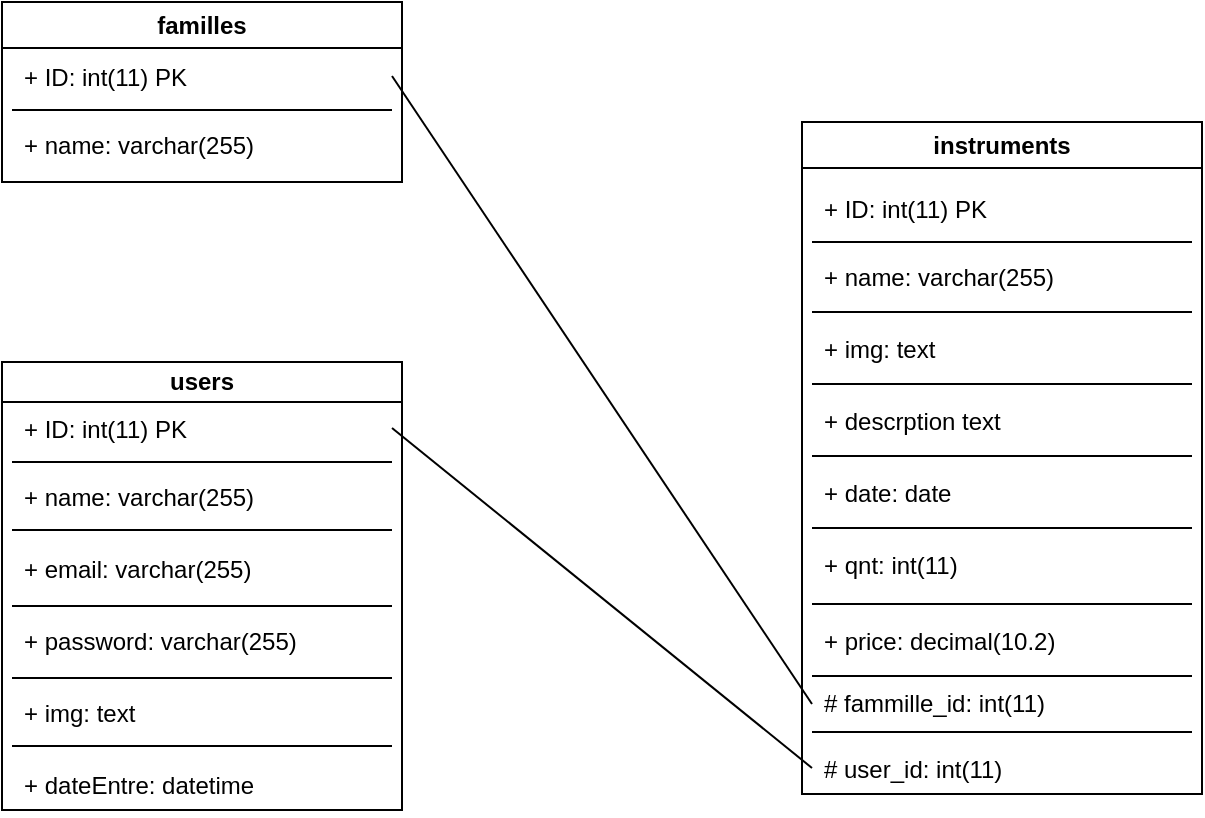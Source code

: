 <mxfile version="20.6.0" type="device"><diagram id="bSqGQV4l2vMMz4391zWX" name="Page-1"><mxGraphModel dx="1038" dy="579" grid="1" gridSize="10" guides="1" tooltips="1" connect="1" arrows="1" fold="1" page="1" pageScale="1" pageWidth="827" pageHeight="1169" math="0" shadow="0"><root><mxCell id="0"/><mxCell id="1" parent="0"/><mxCell id="irsimMk3an4a8yTuaci3-1" value="users" style="swimlane;whiteSpace=wrap;html=1;startSize=20;" vertex="1" parent="1"><mxGeometry x="90" y="400" width="200" height="224" as="geometry"/></mxCell><mxCell id="irsimMk3an4a8yTuaci3-6" value="+ ID: int(11) PK" style="text;strokeColor=none;fillColor=none;align=left;verticalAlign=top;spacingLeft=4;spacingRight=4;overflow=hidden;rotatable=0;points=[[0,0.5],[1,0.5]];portConstraint=eastwest;" vertex="1" parent="irsimMk3an4a8yTuaci3-1"><mxGeometry x="5" y="20" width="190" height="26" as="geometry"/></mxCell><mxCell id="irsimMk3an4a8yTuaci3-7" value="+ name: varchar(255)" style="text;strokeColor=none;fillColor=none;align=left;verticalAlign=top;spacingLeft=4;spacingRight=4;overflow=hidden;rotatable=0;points=[[0,0.5],[1,0.5]];portConstraint=eastwest;" vertex="1" parent="irsimMk3an4a8yTuaci3-1"><mxGeometry x="5" y="54" width="190" height="26" as="geometry"/></mxCell><mxCell id="irsimMk3an4a8yTuaci3-8" value="+ email: varchar(255)" style="text;strokeColor=none;fillColor=none;align=left;verticalAlign=top;spacingLeft=4;spacingRight=4;overflow=hidden;rotatable=0;points=[[0,0.5],[1,0.5]];portConstraint=eastwest;" vertex="1" parent="irsimMk3an4a8yTuaci3-1"><mxGeometry x="5" y="90" width="190" height="26" as="geometry"/></mxCell><mxCell id="irsimMk3an4a8yTuaci3-9" value="+ password: varchar(255)" style="text;strokeColor=none;fillColor=none;align=left;verticalAlign=top;spacingLeft=4;spacingRight=4;overflow=hidden;rotatable=0;points=[[0,0.5],[1,0.5]];portConstraint=eastwest;" vertex="1" parent="irsimMk3an4a8yTuaci3-1"><mxGeometry x="5" y="126" width="190" height="26" as="geometry"/></mxCell><mxCell id="irsimMk3an4a8yTuaci3-10" value="+ img: text" style="text;strokeColor=none;fillColor=none;align=left;verticalAlign=top;spacingLeft=4;spacingRight=4;overflow=hidden;rotatable=0;points=[[0,0.5],[1,0.5]];portConstraint=eastwest;" vertex="1" parent="irsimMk3an4a8yTuaci3-1"><mxGeometry x="5" y="162" width="190" height="26" as="geometry"/></mxCell><mxCell id="irsimMk3an4a8yTuaci3-11" value="+ dateEntre: datetime" style="text;strokeColor=none;fillColor=none;align=left;verticalAlign=top;spacingLeft=4;spacingRight=4;overflow=hidden;rotatable=0;points=[[0,0.5],[1,0.5]];portConstraint=eastwest;" vertex="1" parent="irsimMk3an4a8yTuaci3-1"><mxGeometry x="5" y="198" width="190" height="26" as="geometry"/></mxCell><mxCell id="irsimMk3an4a8yTuaci3-13" value="" style="line;strokeWidth=1;fillColor=none;align=left;verticalAlign=middle;spacingTop=-1;spacingLeft=3;spacingRight=3;rotatable=0;labelPosition=right;points=[];portConstraint=eastwest;strokeColor=inherit;" vertex="1" parent="irsimMk3an4a8yTuaci3-1"><mxGeometry x="5" y="46" width="190" height="8" as="geometry"/></mxCell><mxCell id="irsimMk3an4a8yTuaci3-14" value="" style="line;strokeWidth=1;fillColor=none;align=left;verticalAlign=middle;spacingTop=-1;spacingLeft=3;spacingRight=3;rotatable=0;labelPosition=right;points=[];portConstraint=eastwest;strokeColor=inherit;" vertex="1" parent="irsimMk3an4a8yTuaci3-1"><mxGeometry x="5" y="80" width="190" height="8" as="geometry"/></mxCell><mxCell id="irsimMk3an4a8yTuaci3-15" value="" style="line;strokeWidth=1;fillColor=none;align=left;verticalAlign=middle;spacingTop=-1;spacingLeft=3;spacingRight=3;rotatable=0;labelPosition=right;points=[];portConstraint=eastwest;strokeColor=inherit;" vertex="1" parent="irsimMk3an4a8yTuaci3-1"><mxGeometry x="5" y="118" width="190" height="8" as="geometry"/></mxCell><mxCell id="irsimMk3an4a8yTuaci3-16" value="" style="line;strokeWidth=1;fillColor=none;align=left;verticalAlign=middle;spacingTop=-1;spacingLeft=3;spacingRight=3;rotatable=0;labelPosition=right;points=[];portConstraint=eastwest;strokeColor=inherit;" vertex="1" parent="irsimMk3an4a8yTuaci3-1"><mxGeometry x="5" y="154" width="190" height="8" as="geometry"/></mxCell><mxCell id="irsimMk3an4a8yTuaci3-17" value="" style="line;strokeWidth=1;fillColor=none;align=left;verticalAlign=middle;spacingTop=-1;spacingLeft=3;spacingRight=3;rotatable=0;labelPosition=right;points=[];portConstraint=eastwest;strokeColor=inherit;" vertex="1" parent="irsimMk3an4a8yTuaci3-1"><mxGeometry x="5" y="188" width="190" height="8" as="geometry"/></mxCell><mxCell id="irsimMk3an4a8yTuaci3-2" value="familles" style="swimlane;whiteSpace=wrap;html=1;" vertex="1" parent="1"><mxGeometry x="90" y="220" width="200" height="90" as="geometry"/></mxCell><mxCell id="irsimMk3an4a8yTuaci3-18" value="" style="line;strokeWidth=1;fillColor=none;align=left;verticalAlign=middle;spacingTop=-1;spacingLeft=3;spacingRight=3;rotatable=0;labelPosition=right;points=[];portConstraint=eastwest;strokeColor=inherit;" vertex="1" parent="irsimMk3an4a8yTuaci3-2"><mxGeometry x="5" y="50" width="190" height="8" as="geometry"/></mxCell><mxCell id="irsimMk3an4a8yTuaci3-37" value="+ ID: int(11) PK" style="text;strokeColor=none;fillColor=none;align=left;verticalAlign=top;spacingLeft=4;spacingRight=4;overflow=hidden;rotatable=0;points=[[0,0.5],[1,0.5]];portConstraint=eastwest;" vertex="1" parent="irsimMk3an4a8yTuaci3-2"><mxGeometry x="5" y="24" width="190" height="26" as="geometry"/></mxCell><mxCell id="irsimMk3an4a8yTuaci3-42" value="+ name: varchar(255)" style="text;strokeColor=none;fillColor=none;align=left;verticalAlign=top;spacingLeft=4;spacingRight=4;overflow=hidden;rotatable=0;points=[[0,0.5],[1,0.5]];portConstraint=eastwest;" vertex="1" parent="irsimMk3an4a8yTuaci3-2"><mxGeometry x="5" y="58" width="190" height="26" as="geometry"/></mxCell><mxCell id="irsimMk3an4a8yTuaci3-3" value="instruments" style="swimlane;whiteSpace=wrap;html=1;" vertex="1" parent="1"><mxGeometry x="490" y="280" width="200" height="336" as="geometry"/></mxCell><mxCell id="irsimMk3an4a8yTuaci3-24" value="+ ID: int(11) PK" style="text;strokeColor=none;fillColor=none;align=left;verticalAlign=top;spacingLeft=4;spacingRight=4;overflow=hidden;rotatable=0;points=[[0,0.5],[1,0.5]];portConstraint=eastwest;" vertex="1" parent="irsimMk3an4a8yTuaci3-3"><mxGeometry x="5" y="30" width="190" height="26" as="geometry"/></mxCell><mxCell id="irsimMk3an4a8yTuaci3-25" value="" style="line;strokeWidth=1;fillColor=none;align=left;verticalAlign=middle;spacingTop=-1;spacingLeft=3;spacingRight=3;rotatable=0;labelPosition=right;points=[];portConstraint=eastwest;strokeColor=inherit;" vertex="1" parent="irsimMk3an4a8yTuaci3-3"><mxGeometry x="5" y="56" width="190" height="8" as="geometry"/></mxCell><mxCell id="irsimMk3an4a8yTuaci3-26" value="+ name: varchar(255)" style="text;strokeColor=none;fillColor=none;align=left;verticalAlign=top;spacingLeft=4;spacingRight=4;overflow=hidden;rotatable=0;points=[[0,0.5],[1,0.5]];portConstraint=eastwest;" vertex="1" parent="irsimMk3an4a8yTuaci3-3"><mxGeometry x="5" y="64" width="190" height="26" as="geometry"/></mxCell><mxCell id="irsimMk3an4a8yTuaci3-27" value="" style="line;strokeWidth=1;fillColor=none;align=left;verticalAlign=middle;spacingTop=-1;spacingLeft=3;spacingRight=3;rotatable=0;labelPosition=right;points=[];portConstraint=eastwest;strokeColor=inherit;" vertex="1" parent="irsimMk3an4a8yTuaci3-3"><mxGeometry x="5" y="90" width="190" height="10" as="geometry"/></mxCell><mxCell id="irsimMk3an4a8yTuaci3-28" value="+ img: text" style="text;strokeColor=none;fillColor=none;align=left;verticalAlign=top;spacingLeft=4;spacingRight=4;overflow=hidden;rotatable=0;points=[[0,0.5],[1,0.5]];portConstraint=eastwest;" vertex="1" parent="irsimMk3an4a8yTuaci3-3"><mxGeometry x="5" y="100" width="190" height="26" as="geometry"/></mxCell><mxCell id="irsimMk3an4a8yTuaci3-29" value="" style="line;strokeWidth=1;fillColor=none;align=left;verticalAlign=middle;spacingTop=-1;spacingLeft=3;spacingRight=3;rotatable=0;labelPosition=right;points=[];portConstraint=eastwest;strokeColor=inherit;" vertex="1" parent="irsimMk3an4a8yTuaci3-3"><mxGeometry x="5" y="126" width="190" height="10" as="geometry"/></mxCell><mxCell id="irsimMk3an4a8yTuaci3-30" value="+ descrption text" style="text;strokeColor=none;fillColor=none;align=left;verticalAlign=top;spacingLeft=4;spacingRight=4;overflow=hidden;rotatable=0;points=[[0,0.5],[1,0.5]];portConstraint=eastwest;" vertex="1" parent="irsimMk3an4a8yTuaci3-3"><mxGeometry x="5" y="136" width="190" height="26" as="geometry"/></mxCell><mxCell id="irsimMk3an4a8yTuaci3-31" value="" style="line;strokeWidth=1;fillColor=none;align=left;verticalAlign=middle;spacingTop=-1;spacingLeft=3;spacingRight=3;rotatable=0;labelPosition=right;points=[];portConstraint=eastwest;strokeColor=inherit;" vertex="1" parent="irsimMk3an4a8yTuaci3-3"><mxGeometry x="5" y="162" width="190" height="10" as="geometry"/></mxCell><mxCell id="irsimMk3an4a8yTuaci3-32" value="+ date: date" style="text;strokeColor=none;fillColor=none;align=left;verticalAlign=top;spacingLeft=4;spacingRight=4;overflow=hidden;rotatable=0;points=[[0,0.5],[1,0.5]];portConstraint=eastwest;" vertex="1" parent="irsimMk3an4a8yTuaci3-3"><mxGeometry x="5" y="172" width="190" height="26" as="geometry"/></mxCell><mxCell id="irsimMk3an4a8yTuaci3-33" value="" style="line;strokeWidth=1;fillColor=none;align=left;verticalAlign=middle;spacingTop=-1;spacingLeft=3;spacingRight=3;rotatable=0;labelPosition=right;points=[];portConstraint=eastwest;strokeColor=inherit;" vertex="1" parent="irsimMk3an4a8yTuaci3-3"><mxGeometry x="5" y="198" width="190" height="10" as="geometry"/></mxCell><mxCell id="irsimMk3an4a8yTuaci3-34" value="+ qnt: int(11)" style="text;strokeColor=none;fillColor=none;align=left;verticalAlign=top;spacingLeft=4;spacingRight=4;overflow=hidden;rotatable=0;points=[[0,0.5],[1,0.5]];portConstraint=eastwest;" vertex="1" parent="irsimMk3an4a8yTuaci3-3"><mxGeometry x="5" y="208" width="190" height="28" as="geometry"/></mxCell><mxCell id="irsimMk3an4a8yTuaci3-35" value="" style="line;strokeWidth=1;fillColor=none;align=left;verticalAlign=middle;spacingTop=-1;spacingLeft=3;spacingRight=3;rotatable=0;labelPosition=right;points=[];portConstraint=eastwest;strokeColor=inherit;" vertex="1" parent="irsimMk3an4a8yTuaci3-3"><mxGeometry x="5" y="236" width="190" height="10" as="geometry"/></mxCell><mxCell id="irsimMk3an4a8yTuaci3-36" value="+ price: decimal(10.2)" style="text;strokeColor=none;fillColor=none;align=left;verticalAlign=top;spacingLeft=4;spacingRight=4;overflow=hidden;rotatable=0;points=[[0,0.5],[1,0.5]];portConstraint=eastwest;" vertex="1" parent="irsimMk3an4a8yTuaci3-3"><mxGeometry x="5" y="246" width="190" height="26" as="geometry"/></mxCell><mxCell id="irsimMk3an4a8yTuaci3-38" value="# fammille_id: int(11)" style="text;strokeColor=none;fillColor=none;align=left;verticalAlign=top;spacingLeft=4;spacingRight=4;overflow=hidden;rotatable=0;points=[[0,0.5],[1,0.5]];portConstraint=eastwest;" vertex="1" parent="irsimMk3an4a8yTuaci3-3"><mxGeometry x="5" y="277" width="190" height="28" as="geometry"/></mxCell><mxCell id="irsimMk3an4a8yTuaci3-39" value="" style="line;strokeWidth=1;fillColor=none;align=left;verticalAlign=middle;spacingTop=-1;spacingLeft=3;spacingRight=3;rotatable=0;labelPosition=right;points=[];portConstraint=eastwest;strokeColor=inherit;" vertex="1" parent="irsimMk3an4a8yTuaci3-3"><mxGeometry x="5" y="300" width="190" height="10" as="geometry"/></mxCell><mxCell id="irsimMk3an4a8yTuaci3-40" value="# user_id: int(11)" style="text;strokeColor=none;fillColor=none;align=left;verticalAlign=top;spacingLeft=4;spacingRight=4;overflow=hidden;rotatable=0;points=[[0,0.5],[1,0.5]];portConstraint=eastwest;" vertex="1" parent="irsimMk3an4a8yTuaci3-3"><mxGeometry x="5" y="310" width="190" height="26" as="geometry"/></mxCell><mxCell id="irsimMk3an4a8yTuaci3-41" value="" style="line;strokeWidth=1;fillColor=none;align=left;verticalAlign=middle;spacingTop=-1;spacingLeft=3;spacingRight=3;rotatable=0;labelPosition=right;points=[];portConstraint=eastwest;strokeColor=inherit;" vertex="1" parent="irsimMk3an4a8yTuaci3-3"><mxGeometry x="5" y="272" width="190" height="10" as="geometry"/></mxCell><mxCell id="irsimMk3an4a8yTuaci3-43" value="" style="endArrow=none;html=1;rounded=0;exitX=1;exitY=0.5;exitDx=0;exitDy=0;entryX=0;entryY=0.5;entryDx=0;entryDy=0;" edge="1" parent="1" source="irsimMk3an4a8yTuaci3-6" target="irsimMk3an4a8yTuaci3-40"><mxGeometry width="50" height="50" relative="1" as="geometry"><mxPoint x="390" y="410" as="sourcePoint"/><mxPoint x="440" y="360" as="targetPoint"/></mxGeometry></mxCell><mxCell id="irsimMk3an4a8yTuaci3-44" value="" style="endArrow=none;html=1;rounded=0;exitX=1;exitY=0.5;exitDx=0;exitDy=0;entryX=0;entryY=0.5;entryDx=0;entryDy=0;" edge="1" parent="1" source="irsimMk3an4a8yTuaci3-37" target="irsimMk3an4a8yTuaci3-38"><mxGeometry width="50" height="50" relative="1" as="geometry"><mxPoint x="340" y="350" as="sourcePoint"/><mxPoint x="460" y="390" as="targetPoint"/></mxGeometry></mxCell></root></mxGraphModel></diagram></mxfile>